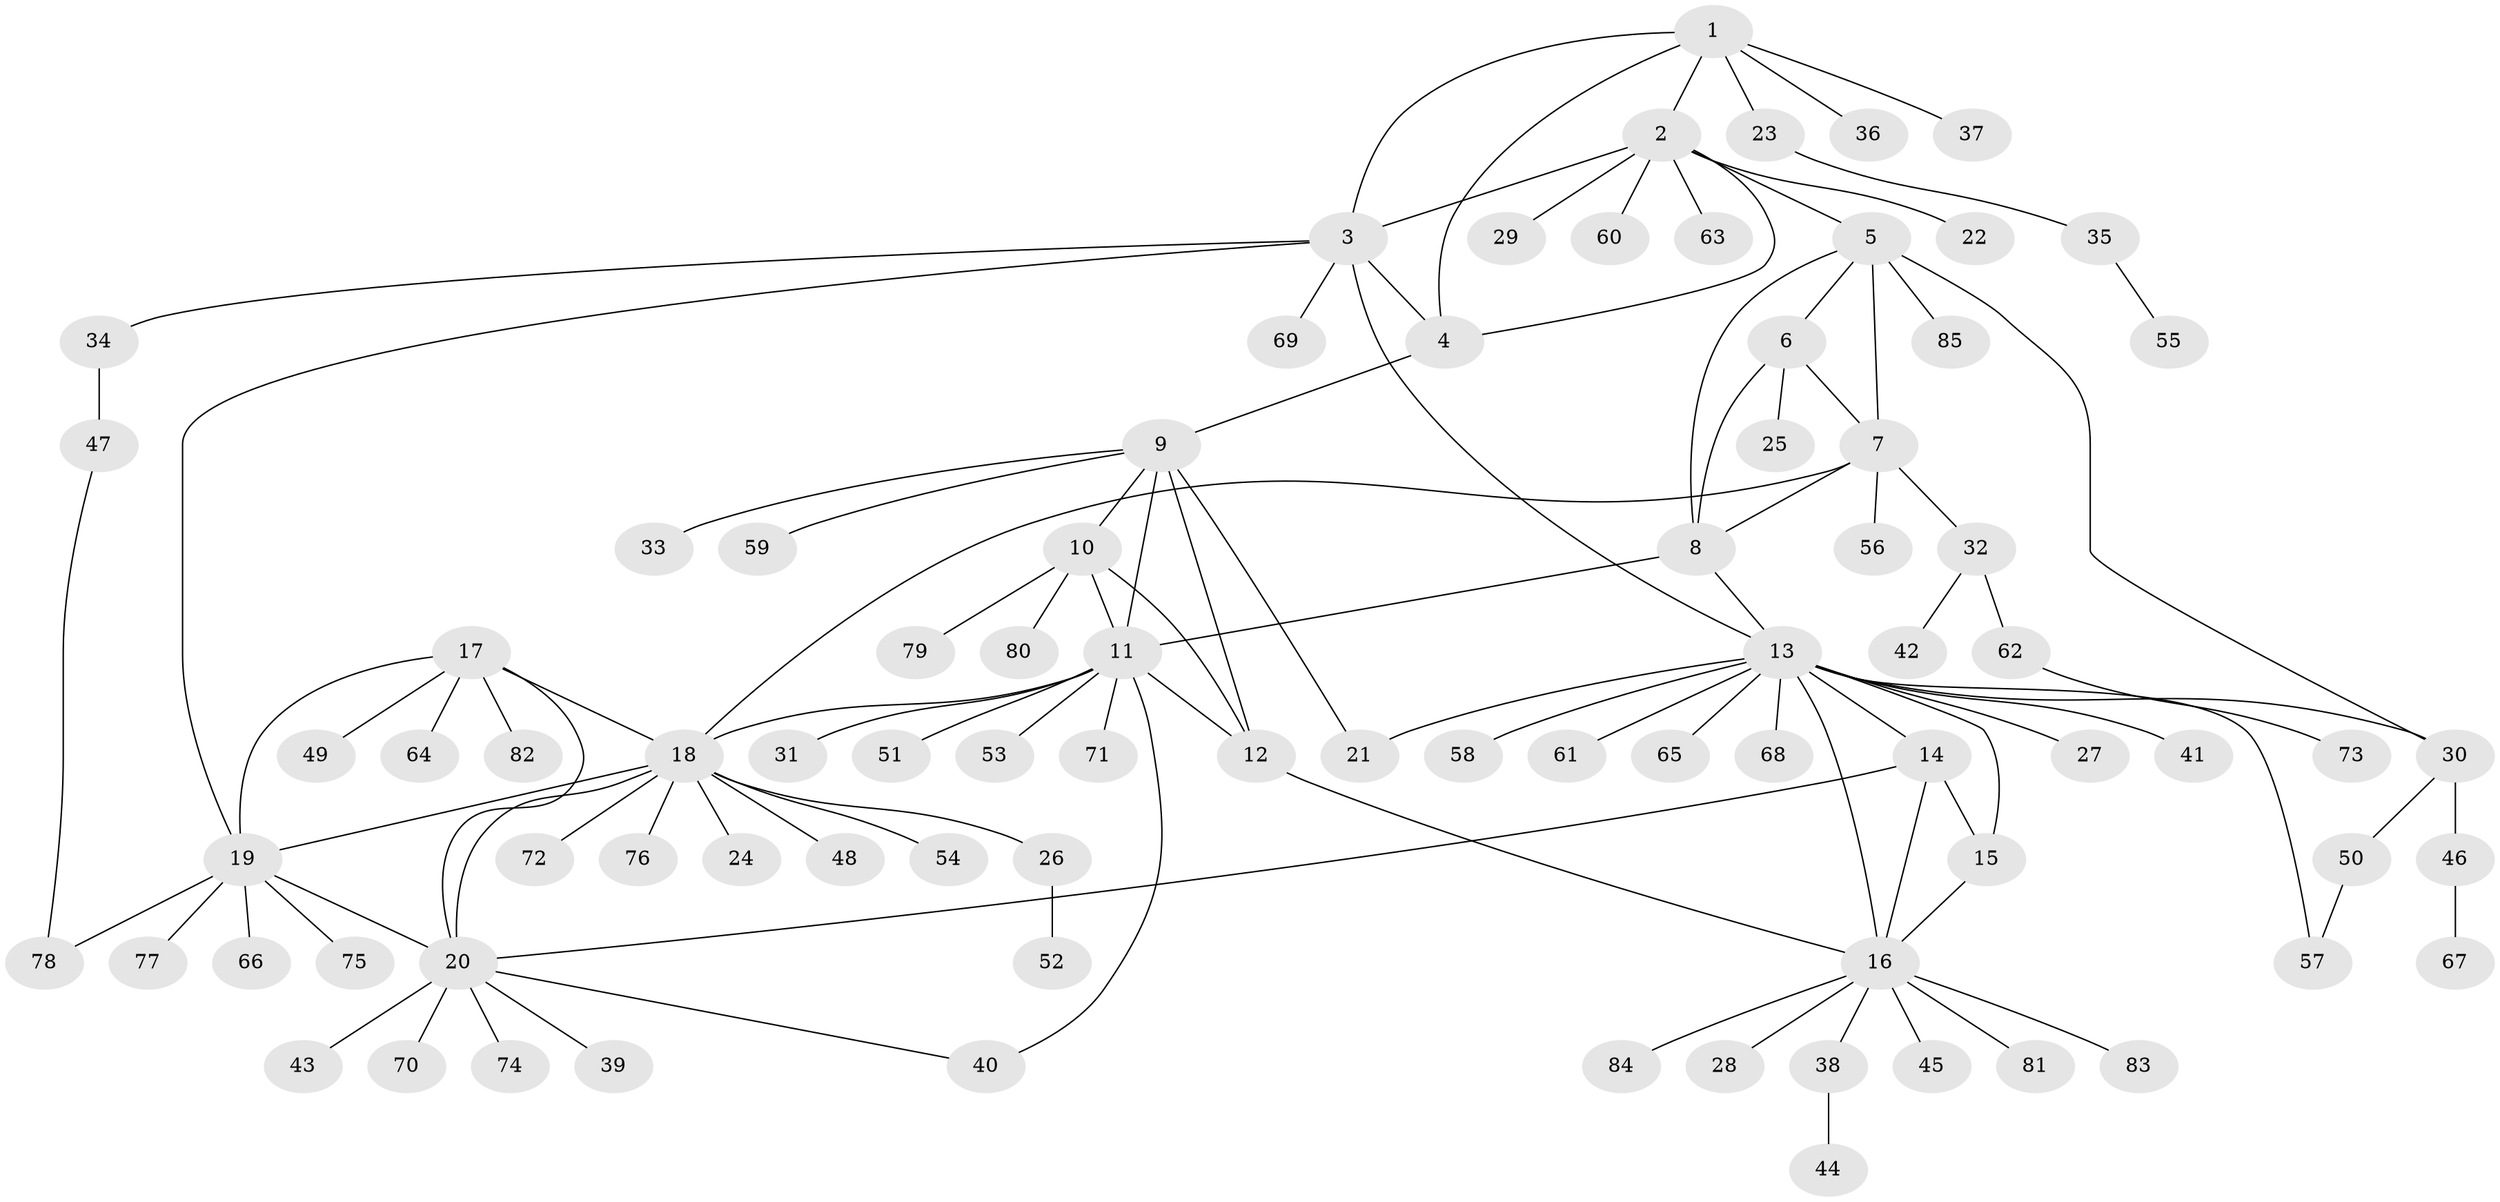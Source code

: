 // Generated by graph-tools (version 1.1) at 2025/55/03/09/25 04:55:32]
// undirected, 85 vertices, 110 edges
graph export_dot {
graph [start="1"]
  node [color=gray90,style=filled];
  1;
  2;
  3;
  4;
  5;
  6;
  7;
  8;
  9;
  10;
  11;
  12;
  13;
  14;
  15;
  16;
  17;
  18;
  19;
  20;
  21;
  22;
  23;
  24;
  25;
  26;
  27;
  28;
  29;
  30;
  31;
  32;
  33;
  34;
  35;
  36;
  37;
  38;
  39;
  40;
  41;
  42;
  43;
  44;
  45;
  46;
  47;
  48;
  49;
  50;
  51;
  52;
  53;
  54;
  55;
  56;
  57;
  58;
  59;
  60;
  61;
  62;
  63;
  64;
  65;
  66;
  67;
  68;
  69;
  70;
  71;
  72;
  73;
  74;
  75;
  76;
  77;
  78;
  79;
  80;
  81;
  82;
  83;
  84;
  85;
  1 -- 2;
  1 -- 3;
  1 -- 4;
  1 -- 23;
  1 -- 36;
  1 -- 37;
  2 -- 3;
  2 -- 4;
  2 -- 5;
  2 -- 22;
  2 -- 29;
  2 -- 60;
  2 -- 63;
  3 -- 4;
  3 -- 13;
  3 -- 19;
  3 -- 34;
  3 -- 69;
  4 -- 9;
  5 -- 6;
  5 -- 7;
  5 -- 8;
  5 -- 30;
  5 -- 85;
  6 -- 7;
  6 -- 8;
  6 -- 25;
  7 -- 8;
  7 -- 18;
  7 -- 32;
  7 -- 56;
  8 -- 11;
  8 -- 13;
  9 -- 10;
  9 -- 11;
  9 -- 12;
  9 -- 21;
  9 -- 33;
  9 -- 59;
  10 -- 11;
  10 -- 12;
  10 -- 79;
  10 -- 80;
  11 -- 12;
  11 -- 18;
  11 -- 31;
  11 -- 40;
  11 -- 51;
  11 -- 53;
  11 -- 71;
  12 -- 16;
  13 -- 14;
  13 -- 15;
  13 -- 16;
  13 -- 21;
  13 -- 27;
  13 -- 30;
  13 -- 41;
  13 -- 57;
  13 -- 58;
  13 -- 61;
  13 -- 65;
  13 -- 68;
  14 -- 15;
  14 -- 16;
  14 -- 20;
  15 -- 16;
  16 -- 28;
  16 -- 38;
  16 -- 45;
  16 -- 81;
  16 -- 83;
  16 -- 84;
  17 -- 18;
  17 -- 19;
  17 -- 20;
  17 -- 49;
  17 -- 64;
  17 -- 82;
  18 -- 19;
  18 -- 20;
  18 -- 24;
  18 -- 26;
  18 -- 48;
  18 -- 54;
  18 -- 72;
  18 -- 76;
  19 -- 20;
  19 -- 66;
  19 -- 75;
  19 -- 77;
  19 -- 78;
  20 -- 39;
  20 -- 40;
  20 -- 43;
  20 -- 70;
  20 -- 74;
  23 -- 35;
  26 -- 52;
  30 -- 46;
  30 -- 50;
  32 -- 42;
  32 -- 62;
  34 -- 47;
  35 -- 55;
  38 -- 44;
  46 -- 67;
  47 -- 78;
  50 -- 57;
  62 -- 73;
}
